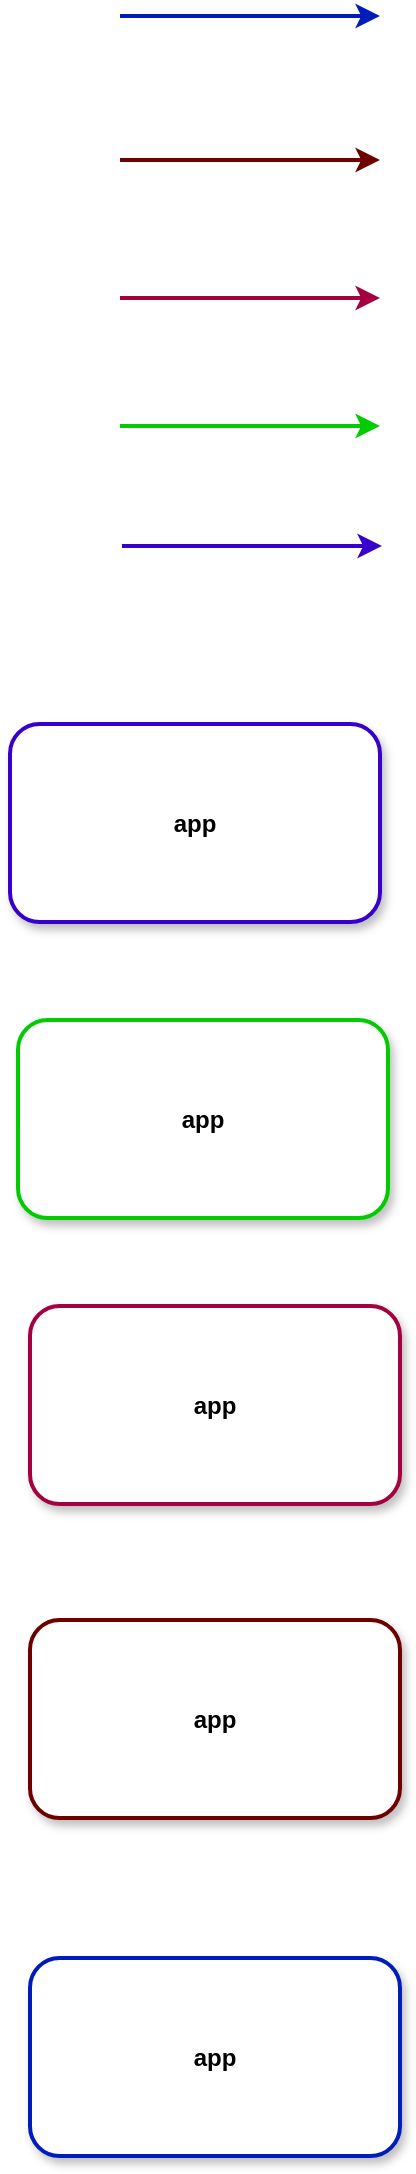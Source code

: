 <mxfile>
    <diagram id="5OlduUMGT2TOd3w5AiTd" name="Page-1">
        <mxGraphModel dx="1177" dy="1009" grid="0" gridSize="10" guides="1" tooltips="1" connect="1" arrows="1" fold="1" page="0" pageScale="1" pageWidth="827" pageHeight="1169" math="0" shadow="0">
            <root>
                <mxCell id="0"/>
                <mxCell id="1" parent="0"/>
                <mxCell id="4" style="edgeStyle=none;html=1;fillColor=#60a917;rounded=1;strokeWidth=2;strokeColor=#00CC00;" edge="1" parent="1">
                    <mxGeometry relative="1" as="geometry">
                        <mxPoint x="175" y="113" as="targetPoint"/>
                        <mxPoint x="45" y="113" as="sourcePoint"/>
                    </mxGeometry>
                </mxCell>
                <mxCell id="2" value="app" style="whiteSpace=wrap;html=1;fontStyle=1;shadow=1;labelBorderColor=none;rounded=1;strokeWidth=2;strokeColor=#00CC00;" vertex="1" parent="1">
                    <mxGeometry x="-6" y="410" width="185" height="99" as="geometry"/>
                </mxCell>
                <mxCell id="5" style="edgeStyle=none;html=1;fillColor=#6a00ff;strokeColor=#3700CC;rounded=1;strokeWidth=2;" edge="1" parent="1">
                    <mxGeometry relative="1" as="geometry">
                        <mxPoint x="176" y="173" as="targetPoint"/>
                        <mxPoint x="46" y="173" as="sourcePoint"/>
                    </mxGeometry>
                </mxCell>
                <mxCell id="6" value="app" style="whiteSpace=wrap;html=1;fontStyle=1;shadow=1;labelBorderColor=none;rounded=1;strokeWidth=2;strokeColor=#3700CC;" vertex="1" parent="1">
                    <mxGeometry x="-10" y="262" width="185" height="99" as="geometry"/>
                </mxCell>
                <mxCell id="7" style="edgeStyle=none;html=1;fillColor=#d80073;strokeColor=#A50040;rounded=1;strokeWidth=2;" edge="1" parent="1">
                    <mxGeometry relative="1" as="geometry">
                        <mxPoint x="175" y="49" as="targetPoint"/>
                        <mxPoint x="45" y="49" as="sourcePoint"/>
                    </mxGeometry>
                </mxCell>
                <mxCell id="8" value="app" style="whiteSpace=wrap;html=1;fontStyle=1;shadow=1;labelBorderColor=none;rounded=1;strokeWidth=2;strokeColor=#A50040;" vertex="1" parent="1">
                    <mxGeometry y="553" width="185" height="99" as="geometry"/>
                </mxCell>
                <mxCell id="9" style="edgeStyle=none;html=1;fillColor=#a20025;rounded=1;strokeWidth=2;strokeColor=#6F0000;" edge="1" parent="1">
                    <mxGeometry relative="1" as="geometry">
                        <mxPoint x="175" y="-20" as="targetPoint"/>
                        <mxPoint x="45" y="-20" as="sourcePoint"/>
                    </mxGeometry>
                </mxCell>
                <mxCell id="10" value="app" style="whiteSpace=wrap;html=1;fontStyle=1;shadow=1;labelBorderColor=none;rounded=1;strokeWidth=2;strokeColor=#6F0000;" vertex="1" parent="1">
                    <mxGeometry y="710" width="185" height="99" as="geometry"/>
                </mxCell>
                <mxCell id="11" style="edgeStyle=none;html=1;fillColor=#0050ef;rounded=1;strokeWidth=2;strokeColor=#001DBC;" edge="1" parent="1">
                    <mxGeometry relative="1" as="geometry">
                        <mxPoint x="175" y="-92" as="targetPoint"/>
                        <mxPoint x="45" y="-92" as="sourcePoint"/>
                    </mxGeometry>
                </mxCell>
                <mxCell id="12" value="app" style="whiteSpace=wrap;html=1;fontStyle=1;shadow=1;labelBorderColor=none;rounded=1;strokeWidth=2;strokeColor=#001DBC;" vertex="1" parent="1">
                    <mxGeometry y="879" width="185" height="99" as="geometry"/>
                </mxCell>
            </root>
        </mxGraphModel>
    </diagram>
</mxfile>